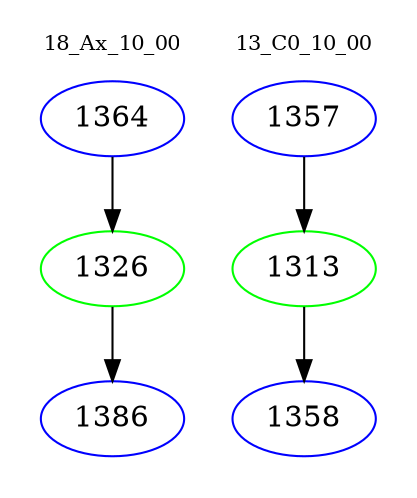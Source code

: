 digraph{
subgraph cluster_0 {
color = white
label = "18_Ax_10_00";
fontsize=10;
T0_1364 [label="1364", color="blue"]
T0_1364 -> T0_1326 [color="black"]
T0_1326 [label="1326", color="green"]
T0_1326 -> T0_1386 [color="black"]
T0_1386 [label="1386", color="blue"]
}
subgraph cluster_1 {
color = white
label = "13_C0_10_00";
fontsize=10;
T1_1357 [label="1357", color="blue"]
T1_1357 -> T1_1313 [color="black"]
T1_1313 [label="1313", color="green"]
T1_1313 -> T1_1358 [color="black"]
T1_1358 [label="1358", color="blue"]
}
}
